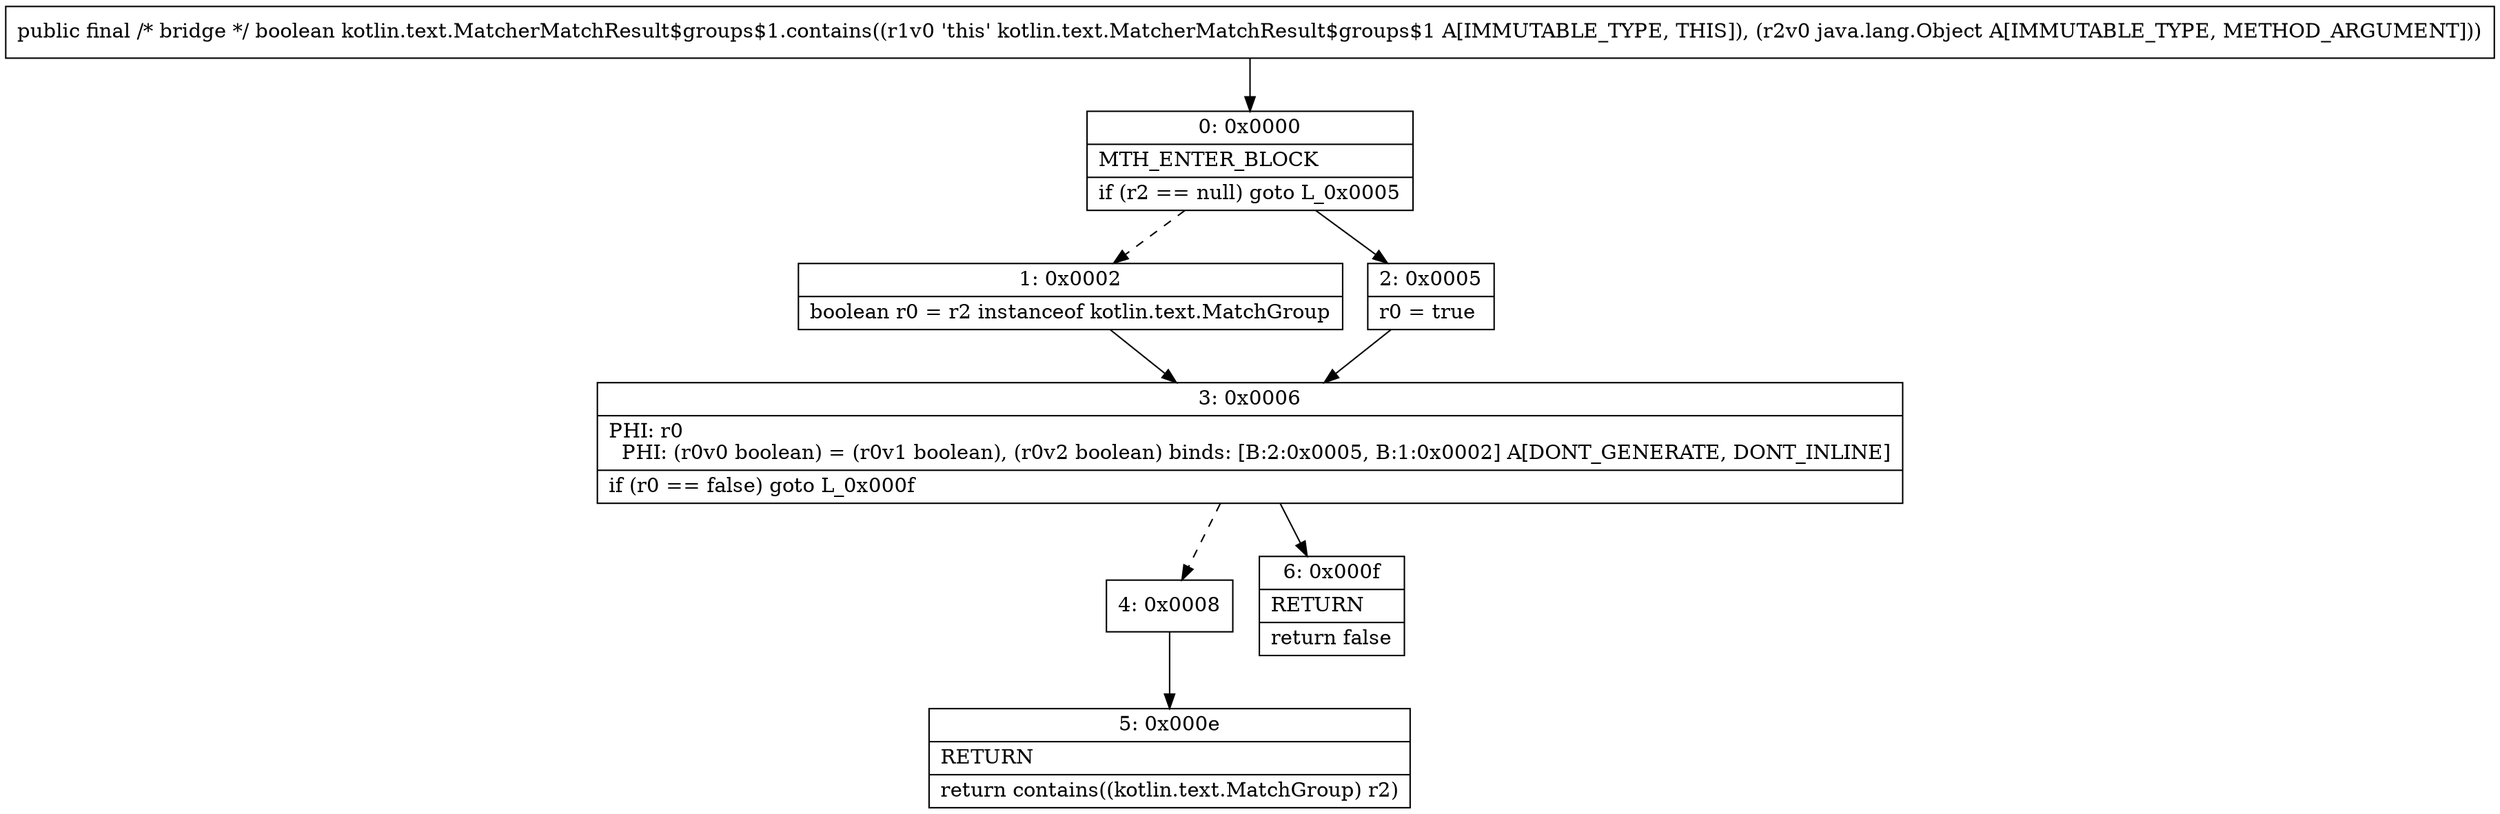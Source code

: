 digraph "CFG forkotlin.text.MatcherMatchResult$groups$1.contains(Ljava\/lang\/Object;)Z" {
Node_0 [shape=record,label="{0\:\ 0x0000|MTH_ENTER_BLOCK\l|if (r2 == null) goto L_0x0005\l}"];
Node_1 [shape=record,label="{1\:\ 0x0002|boolean r0 = r2 instanceof kotlin.text.MatchGroup\l}"];
Node_2 [shape=record,label="{2\:\ 0x0005|r0 = true\l}"];
Node_3 [shape=record,label="{3\:\ 0x0006|PHI: r0 \l  PHI: (r0v0 boolean) = (r0v1 boolean), (r0v2 boolean) binds: [B:2:0x0005, B:1:0x0002] A[DONT_GENERATE, DONT_INLINE]\l|if (r0 == false) goto L_0x000f\l}"];
Node_4 [shape=record,label="{4\:\ 0x0008}"];
Node_5 [shape=record,label="{5\:\ 0x000e|RETURN\l|return contains((kotlin.text.MatchGroup) r2)\l}"];
Node_6 [shape=record,label="{6\:\ 0x000f|RETURN\l|return false\l}"];
MethodNode[shape=record,label="{public final \/* bridge *\/ boolean kotlin.text.MatcherMatchResult$groups$1.contains((r1v0 'this' kotlin.text.MatcherMatchResult$groups$1 A[IMMUTABLE_TYPE, THIS]), (r2v0 java.lang.Object A[IMMUTABLE_TYPE, METHOD_ARGUMENT])) }"];
MethodNode -> Node_0;
Node_0 -> Node_1[style=dashed];
Node_0 -> Node_2;
Node_1 -> Node_3;
Node_2 -> Node_3;
Node_3 -> Node_4[style=dashed];
Node_3 -> Node_6;
Node_4 -> Node_5;
}

